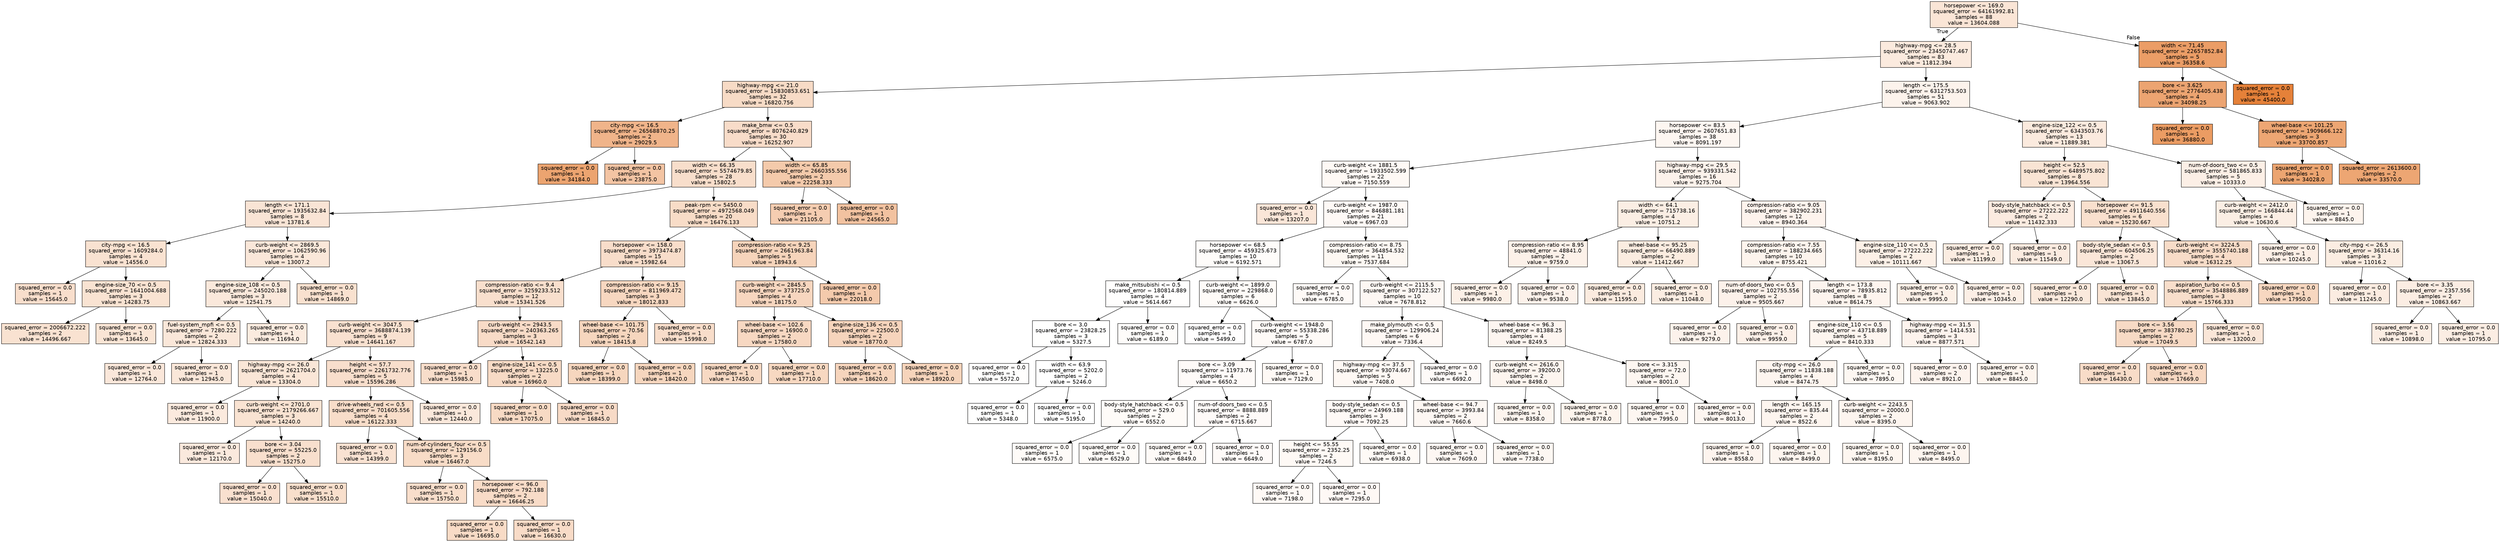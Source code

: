 digraph Tree {
node [shape=box, style="filled", color="black", fontname="helvetica"] ;
edge [fontname="helvetica"] ;
0 [label="horsepower <= 169.0\nsquared_error = 64161992.81\nsamples = 88\nvalue = 13604.088", fillcolor="#fae5d6"] ;
1 [label="highway-mpg <= 28.5\nsquared_error = 23450747.467\nsamples = 83\nvalue = 11812.394", fillcolor="#fbeade"] ;
0 -> 1 [labeldistance=2.5, labelangle=45, headlabel="True"] ;
2 [label="highway-mpg <= 21.0\nsquared_error = 15830853.651\nsamples = 32\nvalue = 16820.756", fillcolor="#f7dbc6"] ;
1 -> 2 ;
3 [label="city-mpg <= 16.5\nsquared_error = 26568870.25\nsamples = 2\nvalue = 29029.5", fillcolor="#f0b48a"] ;
2 -> 3 ;
4 [label="squared_error = 0.0\nsamples = 1\nvalue = 34184.0", fillcolor="#eca470"] ;
3 -> 4 ;
5 [label="squared_error = 0.0\nsamples = 1\nvalue = 23875.0", fillcolor="#f3c4a3"] ;
3 -> 5 ;
6 [label="make_bmw <= 0.5\nsquared_error = 8076240.829\nsamples = 30\nvalue = 16252.907", fillcolor="#f8dcc9"] ;
2 -> 6 ;
7 [label="width <= 66.35\nsquared_error = 5574679.85\nsamples = 28\nvalue = 15802.5", fillcolor="#f8decb"] ;
6 -> 7 ;
8 [label="length <= 171.1\nsquared_error = 1935632.84\nsamples = 8\nvalue = 13781.6", fillcolor="#f9e4d5"] ;
7 -> 8 ;
9 [label="city-mpg <= 16.5\nsquared_error = 1609284.0\nsamples = 4\nvalue = 14556.0", fillcolor="#f9e2d1"] ;
8 -> 9 ;
10 [label="squared_error = 0.0\nsamples = 1\nvalue = 15645.0", fillcolor="#f8decc"] ;
9 -> 10 ;
11 [label="engine-size_70 <= 0.5\nsquared_error = 1641004.688\nsamples = 3\nvalue = 14283.75", fillcolor="#f9e3d2"] ;
9 -> 11 ;
12 [label="squared_error = 2006672.222\nsamples = 2\nvalue = 14496.667", fillcolor="#f9e2d1"] ;
11 -> 12 ;
13 [label="squared_error = 0.0\nsamples = 1\nvalue = 13645.0", fillcolor="#fae5d5"] ;
11 -> 13 ;
14 [label="curb-weight <= 2869.5\nsquared_error = 1062590.96\nsamples = 4\nvalue = 13007.2", fillcolor="#fae7d9"] ;
8 -> 14 ;
15 [label="engine-size_108 <= 0.5\nsquared_error = 245020.188\nsamples = 3\nvalue = 12541.75", fillcolor="#fae8db"] ;
14 -> 15 ;
16 [label="fuel-system_mpfi <= 0.5\nsquared_error = 7280.222\nsamples = 2\nvalue = 12824.333", fillcolor="#fae7d9"] ;
15 -> 16 ;
17 [label="squared_error = 0.0\nsamples = 1\nvalue = 12764.0", fillcolor="#fae7da"] ;
16 -> 17 ;
18 [label="squared_error = 0.0\nsamples = 1\nvalue = 12945.0", fillcolor="#fae7d9"] ;
16 -> 18 ;
19 [label="squared_error = 0.0\nsamples = 1\nvalue = 11694.0", fillcolor="#fbebdf"] ;
15 -> 19 ;
20 [label="squared_error = 0.0\nsamples = 1\nvalue = 14869.0", fillcolor="#f9e1cf"] ;
14 -> 20 ;
21 [label="peak-rpm <= 5450.0\nsquared_error = 4972568.049\nsamples = 20\nvalue = 16476.133", fillcolor="#f8dcc7"] ;
7 -> 21 ;
22 [label="horsepower <= 158.0\nsquared_error = 3973474.87\nsamples = 15\nvalue = 15982.64", fillcolor="#f8ddca"] ;
21 -> 22 ;
23 [label="compression-ratio <= 9.4\nsquared_error = 3259233.512\nsamples = 12\nvalue = 15341.526", fillcolor="#f8dfcd"] ;
22 -> 23 ;
24 [label="curb-weight <= 3047.5\nsquared_error = 3688874.139\nsamples = 9\nvalue = 14641.167", fillcolor="#f9e1d0"] ;
23 -> 24 ;
25 [label="highway-mpg <= 26.0\nsquared_error = 2621704.0\nsamples = 4\nvalue = 13304.0", fillcolor="#fae6d7"] ;
24 -> 25 ;
26 [label="squared_error = 0.0\nsamples = 1\nvalue = 11900.0", fillcolor="#fbeade"] ;
25 -> 26 ;
27 [label="curb-weight <= 2701.0\nsquared_error = 2179266.667\nsamples = 3\nvalue = 14240.0", fillcolor="#f9e3d2"] ;
25 -> 27 ;
28 [label="squared_error = 0.0\nsamples = 1\nvalue = 12170.0", fillcolor="#fae9dd"] ;
27 -> 28 ;
29 [label="bore <= 3.04\nsquared_error = 55225.0\nsamples = 2\nvalue = 15275.0", fillcolor="#f8dfcd"] ;
27 -> 29 ;
30 [label="squared_error = 0.0\nsamples = 1\nvalue = 15040.0", fillcolor="#f9e0cf"] ;
29 -> 30 ;
31 [label="squared_error = 0.0\nsamples = 1\nvalue = 15510.0", fillcolor="#f8dfcc"] ;
29 -> 31 ;
32 [label="height <= 57.7\nsquared_error = 2261732.776\nsamples = 5\nvalue = 15596.286", fillcolor="#f8decc"] ;
24 -> 32 ;
33 [label="drive-wheels_rwd <= 0.5\nsquared_error = 701605.556\nsamples = 4\nvalue = 16122.333", fillcolor="#f8ddc9"] ;
32 -> 33 ;
34 [label="squared_error = 0.0\nsamples = 1\nvalue = 14399.0", fillcolor="#f9e2d2"] ;
33 -> 34 ;
35 [label="num-of-cylinders_four <= 0.5\nsquared_error = 129156.0\nsamples = 3\nvalue = 16467.0", fillcolor="#f8dcc7"] ;
33 -> 35 ;
36 [label="squared_error = 0.0\nsamples = 1\nvalue = 15750.0", fillcolor="#f8decb"] ;
35 -> 36 ;
37 [label="horsepower <= 96.0\nsquared_error = 792.188\nsamples = 2\nvalue = 16646.25", fillcolor="#f8dbc7"] ;
35 -> 37 ;
38 [label="squared_error = 0.0\nsamples = 1\nvalue = 16695.0", fillcolor="#f8dbc6"] ;
37 -> 38 ;
39 [label="squared_error = 0.0\nsamples = 1\nvalue = 16630.0", fillcolor="#f8dbc7"] ;
37 -> 39 ;
40 [label="squared_error = 0.0\nsamples = 1\nvalue = 12440.0", fillcolor="#fae8db"] ;
32 -> 40 ;
41 [label="curb-weight <= 2943.5\nsquared_error = 240363.265\nsamples = 3\nvalue = 16542.143", fillcolor="#f8dbc7"] ;
23 -> 41 ;
42 [label="squared_error = 0.0\nsamples = 1\nvalue = 15985.0", fillcolor="#f8ddca"] ;
41 -> 42 ;
43 [label="engine-size_141 <= 0.5\nsquared_error = 13225.0\nsamples = 2\nvalue = 16960.0", fillcolor="#f7dac5"] ;
41 -> 43 ;
44 [label="squared_error = 0.0\nsamples = 1\nvalue = 17075.0", fillcolor="#f7dac4"] ;
43 -> 44 ;
45 [label="squared_error = 0.0\nsamples = 1\nvalue = 16845.0", fillcolor="#f7dac6"] ;
43 -> 45 ;
46 [label="compression-ratio <= 9.15\nsquared_error = 811969.472\nsamples = 3\nvalue = 18012.833", fillcolor="#f7d7c0"] ;
22 -> 46 ;
47 [label="wheel-base <= 101.75\nsquared_error = 70.56\nsamples = 2\nvalue = 18415.8", fillcolor="#f6d6be"] ;
46 -> 47 ;
48 [label="squared_error = 0.0\nsamples = 1\nvalue = 18399.0", fillcolor="#f6d6be"] ;
47 -> 48 ;
49 [label="squared_error = 0.0\nsamples = 1\nvalue = 18420.0", fillcolor="#f6d6be"] ;
47 -> 49 ;
50 [label="squared_error = 0.0\nsamples = 1\nvalue = 15998.0", fillcolor="#f8ddca"] ;
46 -> 50 ;
51 [label="compression-ratio <= 9.25\nsquared_error = 2661963.84\nsamples = 5\nvalue = 18943.6", fillcolor="#f6d4bb"] ;
21 -> 51 ;
52 [label="curb-weight <= 2845.5\nsquared_error = 373725.0\nsamples = 4\nvalue = 18175.0", fillcolor="#f7d6bf"] ;
51 -> 52 ;
53 [label="wheel-base <= 102.6\nsquared_error = 16900.0\nsamples = 2\nvalue = 17580.0", fillcolor="#f7d8c2"] ;
52 -> 53 ;
54 [label="squared_error = 0.0\nsamples = 1\nvalue = 17450.0", fillcolor="#f7d9c3"] ;
53 -> 54 ;
55 [label="squared_error = 0.0\nsamples = 1\nvalue = 17710.0", fillcolor="#f7d8c1"] ;
53 -> 55 ;
56 [label="engine-size_136 <= 0.5\nsquared_error = 22500.0\nsamples = 2\nvalue = 18770.0", fillcolor="#f6d4bc"] ;
52 -> 56 ;
57 [label="squared_error = 0.0\nsamples = 1\nvalue = 18620.0", fillcolor="#f6d5bd"] ;
56 -> 57 ;
58 [label="squared_error = 0.0\nsamples = 1\nvalue = 18920.0", fillcolor="#f6d4bb"] ;
56 -> 58 ;
59 [label="squared_error = 0.0\nsamples = 1\nvalue = 22018.0", fillcolor="#f4caac"] ;
51 -> 59 ;
60 [label="width <= 65.85\nsquared_error = 2660355.556\nsamples = 2\nvalue = 22258.333", fillcolor="#f4caab"] ;
6 -> 60 ;
61 [label="squared_error = 0.0\nsamples = 1\nvalue = 21105.0", fillcolor="#f5cdb1"] ;
60 -> 61 ;
62 [label="squared_error = 0.0\nsamples = 1\nvalue = 24565.0", fillcolor="#f2c2a0"] ;
60 -> 62 ;
63 [label="length <= 175.5\nsquared_error = 6312753.503\nsamples = 51\nvalue = 9063.902", fillcolor="#fcf3ec"] ;
1 -> 63 ;
64 [label="horsepower <= 83.5\nsquared_error = 2607651.83\nsamples = 38\nvalue = 8091.197", fillcolor="#fdf6f1"] ;
63 -> 64 ;
65 [label="curb-weight <= 1881.5\nsquared_error = 1933502.599\nsamples = 22\nvalue = 7150.559", fillcolor="#fef9f5"] ;
64 -> 65 ;
66 [label="squared_error = 0.0\nsamples = 1\nvalue = 13207.0", fillcolor="#fae6d8"] ;
65 -> 66 ;
67 [label="curb-weight <= 1987.0\nsquared_error = 846881.181\nsamples = 21\nvalue = 6967.03", fillcolor="#fef9f6"] ;
65 -> 67 ;
68 [label="horsepower <= 68.5\nsquared_error = 459325.673\nsamples = 10\nvalue = 6192.571", fillcolor="#fefcfa"] ;
67 -> 68 ;
69 [label="make_mitsubishi <= 0.5\nsquared_error = 180814.889\nsamples = 4\nvalue = 5614.667", fillcolor="#fffefd"] ;
68 -> 69 ;
70 [label="bore <= 3.0\nsquared_error = 23828.25\nsamples = 3\nvalue = 5327.5", fillcolor="#fffffe"] ;
69 -> 70 ;
71 [label="squared_error = 0.0\nsamples = 1\nvalue = 5572.0", fillcolor="#fffefd"] ;
70 -> 71 ;
72 [label="width <= 63.9\nsquared_error = 5202.0\nsamples = 2\nvalue = 5246.0", fillcolor="#ffffff"] ;
70 -> 72 ;
73 [label="squared_error = 0.0\nsamples = 1\nvalue = 5348.0", fillcolor="#fffffe"] ;
72 -> 73 ;
74 [label="squared_error = 0.0\nsamples = 1\nvalue = 5195.0", fillcolor="#ffffff"] ;
72 -> 74 ;
75 [label="squared_error = 0.0\nsamples = 1\nvalue = 6189.0", fillcolor="#fefcfa"] ;
69 -> 75 ;
76 [label="curb-weight <= 1899.0\nsquared_error = 229868.0\nsamples = 6\nvalue = 6626.0", fillcolor="#fefbf8"] ;
68 -> 76 ;
77 [label="squared_error = 0.0\nsamples = 1\nvalue = 5499.0", fillcolor="#fffefe"] ;
76 -> 77 ;
78 [label="curb-weight <= 1948.0\nsquared_error = 55338.286\nsamples = 5\nvalue = 6787.0", fillcolor="#fefaf7"] ;
76 -> 78 ;
79 [label="bore <= 3.09\nsquared_error = 11973.76\nsamples = 4\nvalue = 6650.2", fillcolor="#fefaf8"] ;
78 -> 79 ;
80 [label="body-style_hatchback <= 0.5\nsquared_error = 529.0\nsamples = 2\nvalue = 6552.0", fillcolor="#fefbf8"] ;
79 -> 80 ;
81 [label="squared_error = 0.0\nsamples = 1\nvalue = 6575.0", fillcolor="#fefbf8"] ;
80 -> 81 ;
82 [label="squared_error = 0.0\nsamples = 1\nvalue = 6529.0", fillcolor="#fefbf8"] ;
80 -> 82 ;
83 [label="num-of-doors_two <= 0.5\nsquared_error = 8888.889\nsamples = 2\nvalue = 6715.667", fillcolor="#fefaf8"] ;
79 -> 83 ;
84 [label="squared_error = 0.0\nsamples = 1\nvalue = 6849.0", fillcolor="#fefaf7"] ;
83 -> 84 ;
85 [label="squared_error = 0.0\nsamples = 1\nvalue = 6649.0", fillcolor="#fefaf8"] ;
83 -> 85 ;
86 [label="squared_error = 0.0\nsamples = 1\nvalue = 7129.0", fillcolor="#fef9f5"] ;
78 -> 86 ;
87 [label="compression-ratio <= 8.75\nsquared_error = 364854.532\nsamples = 11\nvalue = 7537.684", fillcolor="#fdf8f3"] ;
67 -> 87 ;
88 [label="squared_error = 0.0\nsamples = 1\nvalue = 6785.0", fillcolor="#fefaf7"] ;
87 -> 88 ;
89 [label="curb-weight <= 2115.5\nsquared_error = 307122.527\nsamples = 10\nvalue = 7678.812", fillcolor="#fdf7f3"] ;
87 -> 89 ;
90 [label="make_plymouth <= 0.5\nsquared_error = 129906.24\nsamples = 6\nvalue = 7336.4", fillcolor="#fef8f4"] ;
89 -> 90 ;
91 [label="highway-mpg <= 37.5\nsquared_error = 93074.667\nsamples = 5\nvalue = 7408.0", fillcolor="#fef8f4"] ;
90 -> 91 ;
92 [label="body-style_sedan <= 0.5\nsquared_error = 24969.188\nsamples = 3\nvalue = 7092.25", fillcolor="#fef9f6"] ;
91 -> 92 ;
93 [label="height <= 55.55\nsquared_error = 2352.25\nsamples = 2\nvalue = 7246.5", fillcolor="#fef9f5"] ;
92 -> 93 ;
94 [label="squared_error = 0.0\nsamples = 1\nvalue = 7198.0", fillcolor="#fef9f5"] ;
93 -> 94 ;
95 [label="squared_error = 0.0\nsamples = 1\nvalue = 7295.0", fillcolor="#fef8f5"] ;
93 -> 95 ;
96 [label="squared_error = 0.0\nsamples = 1\nvalue = 6938.0", fillcolor="#fefaf6"] ;
92 -> 96 ;
97 [label="wheel-base <= 94.7\nsquared_error = 3993.84\nsamples = 2\nvalue = 7660.6", fillcolor="#fdf7f3"] ;
91 -> 97 ;
98 [label="squared_error = 0.0\nsamples = 1\nvalue = 7609.0", fillcolor="#fdf7f3"] ;
97 -> 98 ;
99 [label="squared_error = 0.0\nsamples = 1\nvalue = 7738.0", fillcolor="#fdf7f2"] ;
97 -> 99 ;
100 [label="squared_error = 0.0\nsamples = 1\nvalue = 6692.0", fillcolor="#fefaf8"] ;
90 -> 100 ;
101 [label="wheel-base <= 96.3\nsquared_error = 81388.25\nsamples = 4\nvalue = 8249.5", fillcolor="#fdf5f0"] ;
89 -> 101 ;
102 [label="curb-weight <= 2616.0\nsquared_error = 39200.0\nsamples = 2\nvalue = 8498.0", fillcolor="#fdf5ef"] ;
101 -> 102 ;
103 [label="squared_error = 0.0\nsamples = 1\nvalue = 8358.0", fillcolor="#fdf5ef"] ;
102 -> 103 ;
104 [label="squared_error = 0.0\nsamples = 1\nvalue = 8778.0", fillcolor="#fdf4ed"] ;
102 -> 104 ;
105 [label="bore <= 3.315\nsquared_error = 72.0\nsamples = 2\nvalue = 8001.0", fillcolor="#fdf6f1"] ;
101 -> 105 ;
106 [label="squared_error = 0.0\nsamples = 1\nvalue = 7995.0", fillcolor="#fdf6f1"] ;
105 -> 106 ;
107 [label="squared_error = 0.0\nsamples = 1\nvalue = 8013.0", fillcolor="#fdf6f1"] ;
105 -> 107 ;
108 [label="highway-mpg <= 29.5\nsquared_error = 939331.542\nsamples = 16\nvalue = 9275.704", fillcolor="#fcf2eb"] ;
64 -> 108 ;
109 [label="width <= 64.1\nsquared_error = 715738.16\nsamples = 4\nvalue = 10751.2", fillcolor="#fbeee4"] ;
108 -> 109 ;
110 [label="compression-ratio <= 8.95\nsquared_error = 48841.0\nsamples = 2\nvalue = 9759.0", fillcolor="#fcf1e9"] ;
109 -> 110 ;
111 [label="squared_error = 0.0\nsamples = 1\nvalue = 9980.0", fillcolor="#fcf0e7"] ;
110 -> 111 ;
112 [label="squared_error = 0.0\nsamples = 1\nvalue = 9538.0", fillcolor="#fcf1ea"] ;
110 -> 112 ;
113 [label="wheel-base <= 95.25\nsquared_error = 66490.889\nsamples = 2\nvalue = 11412.667", fillcolor="#fbece0"] ;
109 -> 113 ;
114 [label="squared_error = 0.0\nsamples = 1\nvalue = 11595.0", fillcolor="#fbebdf"] ;
113 -> 114 ;
115 [label="squared_error = 0.0\nsamples = 1\nvalue = 11048.0", fillcolor="#fbede2"] ;
113 -> 115 ;
116 [label="compression-ratio <= 9.05\nsquared_error = 382902.231\nsamples = 12\nvalue = 8940.364", fillcolor="#fdf3ed"] ;
108 -> 116 ;
117 [label="compression-ratio <= 7.55\nsquared_error = 188234.665\nsamples = 10\nvalue = 8755.421", fillcolor="#fdf4ed"] ;
116 -> 117 ;
118 [label="num-of-doors_two <= 0.5\nsquared_error = 102755.556\nsamples = 2\nvalue = 9505.667", fillcolor="#fcf1ea"] ;
117 -> 118 ;
119 [label="squared_error = 0.0\nsamples = 1\nvalue = 9279.0", fillcolor="#fcf2eb"] ;
118 -> 119 ;
120 [label="squared_error = 0.0\nsamples = 1\nvalue = 9959.0", fillcolor="#fcf0e8"] ;
118 -> 120 ;
121 [label="length <= 173.8\nsquared_error = 78935.812\nsamples = 8\nvalue = 8614.75", fillcolor="#fdf4ee"] ;
117 -> 121 ;
122 [label="engine-size_110 <= 0.5\nsquared_error = 43718.889\nsamples = 5\nvalue = 8410.333", fillcolor="#fdf5ef"] ;
121 -> 122 ;
123 [label="city-mpg <= 26.0\nsquared_error = 11838.188\nsamples = 4\nvalue = 8474.75", fillcolor="#fdf5ef"] ;
122 -> 123 ;
124 [label="length <= 165.15\nsquared_error = 835.44\nsamples = 2\nvalue = 8522.6", fillcolor="#fdf5ef"] ;
123 -> 124 ;
125 [label="squared_error = 0.0\nsamples = 1\nvalue = 8558.0", fillcolor="#fdf4ee"] ;
124 -> 125 ;
126 [label="squared_error = 0.0\nsamples = 1\nvalue = 8499.0", fillcolor="#fdf5ef"] ;
124 -> 126 ;
127 [label="curb-weight <= 2243.5\nsquared_error = 20000.0\nsamples = 2\nvalue = 8395.0", fillcolor="#fdf5ef"] ;
123 -> 127 ;
128 [label="squared_error = 0.0\nsamples = 1\nvalue = 8195.0", fillcolor="#fdf6f0"] ;
127 -> 128 ;
129 [label="squared_error = 0.0\nsamples = 1\nvalue = 8495.0", fillcolor="#fdf5ef"] ;
127 -> 129 ;
130 [label="squared_error = 0.0\nsamples = 1\nvalue = 7895.0", fillcolor="#fdf7f2"] ;
122 -> 130 ;
131 [label="highway-mpg <= 31.5\nsquared_error = 1414.531\nsamples = 3\nvalue = 8877.571", fillcolor="#fdf3ed"] ;
121 -> 131 ;
132 [label="squared_error = 0.0\nsamples = 2\nvalue = 8921.0", fillcolor="#fdf3ed"] ;
131 -> 132 ;
133 [label="squared_error = 0.0\nsamples = 1\nvalue = 8845.0", fillcolor="#fdf4ed"] ;
131 -> 133 ;
134 [label="engine-size_110 <= 0.5\nsquared_error = 27222.222\nsamples = 2\nvalue = 10111.667", fillcolor="#fcf0e7"] ;
116 -> 134 ;
135 [label="squared_error = 0.0\nsamples = 1\nvalue = 9995.0", fillcolor="#fcf0e7"] ;
134 -> 135 ;
136 [label="squared_error = 0.0\nsamples = 1\nvalue = 10345.0", fillcolor="#fcefe6"] ;
134 -> 136 ;
137 [label="engine-size_122 <= 0.5\nsquared_error = 6343503.76\nsamples = 13\nvalue = 11889.381", fillcolor="#fbeade"] ;
63 -> 137 ;
138 [label="height <= 52.5\nsquared_error = 6489575.802\nsamples = 8\nvalue = 13964.556", fillcolor="#f9e4d4"] ;
137 -> 138 ;
139 [label="body-style_hatchback <= 0.5\nsquared_error = 27222.222\nsamples = 2\nvalue = 11432.333", fillcolor="#fbebe0"] ;
138 -> 139 ;
140 [label="squared_error = 0.0\nsamples = 1\nvalue = 11199.0", fillcolor="#fbece1"] ;
139 -> 140 ;
141 [label="squared_error = 0.0\nsamples = 1\nvalue = 11549.0", fillcolor="#fbebe0"] ;
139 -> 141 ;
142 [label="horsepower <= 91.5\nsquared_error = 4911640.556\nsamples = 6\nvalue = 15230.667", fillcolor="#f9e0ce"] ;
138 -> 142 ;
143 [label="body-style_sedan <= 0.5\nsquared_error = 604506.25\nsamples = 2\nvalue = 13067.5", fillcolor="#fae6d8"] ;
142 -> 143 ;
144 [label="squared_error = 0.0\nsamples = 1\nvalue = 12290.0", fillcolor="#fae9dc"] ;
143 -> 144 ;
145 [label="squared_error = 0.0\nsamples = 1\nvalue = 13845.0", fillcolor="#f9e4d4"] ;
143 -> 145 ;
146 [label="curb-weight <= 3224.5\nsquared_error = 3555740.188\nsamples = 4\nvalue = 16312.25", fillcolor="#f8dcc8"] ;
142 -> 146 ;
147 [label="aspiration_turbo <= 0.5\nsquared_error = 3548886.889\nsamples = 3\nvalue = 15766.333", fillcolor="#f8decb"] ;
146 -> 147 ;
148 [label="bore <= 3.56\nsquared_error = 383780.25\nsamples = 2\nvalue = 17049.5", fillcolor="#f7dac5"] ;
147 -> 148 ;
149 [label="squared_error = 0.0\nsamples = 1\nvalue = 16430.0", fillcolor="#f8dcc8"] ;
148 -> 149 ;
150 [label="squared_error = 0.0\nsamples = 1\nvalue = 17669.0", fillcolor="#f7d8c2"] ;
148 -> 150 ;
151 [label="squared_error = 0.0\nsamples = 1\nvalue = 13200.0", fillcolor="#fae6d8"] ;
147 -> 151 ;
152 [label="squared_error = 0.0\nsamples = 1\nvalue = 17950.0", fillcolor="#f7d7c0"] ;
146 -> 152 ;
153 [label="num-of-doors_two <= 0.5\nsquared_error = 581865.833\nsamples = 5\nvalue = 10333.0", fillcolor="#fcefe6"] ;
137 -> 153 ;
154 [label="curb-weight <= 2412.0\nsquared_error = 166844.44\nsamples = 4\nvalue = 10630.6", fillcolor="#fbeee4"] ;
153 -> 154 ;
155 [label="squared_error = 0.0\nsamples = 1\nvalue = 10245.0", fillcolor="#fcefe6"] ;
154 -> 155 ;
156 [label="city-mpg <= 26.5\nsquared_error = 36314.16\nsamples = 3\nvalue = 11016.2", fillcolor="#fbede2"] ;
154 -> 156 ;
157 [label="squared_error = 0.0\nsamples = 1\nvalue = 11245.0", fillcolor="#fbece1"] ;
156 -> 157 ;
158 [label="bore <= 3.35\nsquared_error = 2357.556\nsamples = 2\nvalue = 10863.667", fillcolor="#fbede3"] ;
156 -> 158 ;
159 [label="squared_error = 0.0\nsamples = 1\nvalue = 10898.0", fillcolor="#fbede3"] ;
158 -> 159 ;
160 [label="squared_error = 0.0\nsamples = 1\nvalue = 10795.0", fillcolor="#fbede3"] ;
158 -> 160 ;
161 [label="squared_error = 0.0\nsamples = 1\nvalue = 8845.0", fillcolor="#fdf4ed"] ;
153 -> 161 ;
162 [label="width <= 71.45\nsquared_error = 22657852.84\nsamples = 5\nvalue = 36358.6", fillcolor="#eb9d66"] ;
0 -> 162 [labeldistance=2.5, labelangle=-45, headlabel="False"] ;
163 [label="bore <= 3.625\nsquared_error = 2776405.438\nsamples = 4\nvalue = 34098.25", fillcolor="#eca471"] ;
162 -> 163 ;
164 [label="squared_error = 0.0\nsamples = 1\nvalue = 36880.0", fillcolor="#eb9c63"] ;
163 -> 164 ;
165 [label="wheel-base <= 101.25\nsquared_error = 1909666.122\nsamples = 3\nvalue = 33700.857", fillcolor="#eda673"] ;
163 -> 165 ;
166 [label="squared_error = 0.0\nsamples = 1\nvalue = 34028.0", fillcolor="#eca571"] ;
165 -> 166 ;
167 [label="squared_error = 2613600.0\nsamples = 2\nvalue = 33570.0", fillcolor="#eda673"] ;
165 -> 167 ;
168 [label="squared_error = 0.0\nsamples = 1\nvalue = 45400.0", fillcolor="#e58139"] ;
162 -> 168 ;
}